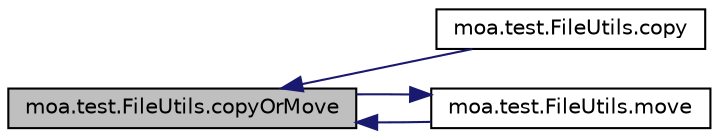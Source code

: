 digraph G
{
  edge [fontname="Helvetica",fontsize="10",labelfontname="Helvetica",labelfontsize="10"];
  node [fontname="Helvetica",fontsize="10",shape=record];
  rankdir=LR;
  Node1 [label="moa.test.FileUtils.copyOrMove",height=0.2,width=0.4,color="black", fillcolor="grey75", style="filled" fontcolor="black"];
  Node1 -> Node2 [dir=back,color="midnightblue",fontsize="10",style="solid",fontname="Helvetica"];
  Node2 [label="moa.test.FileUtils.copy",height=0.2,width=0.4,color="black", fillcolor="white", style="filled",URL="$classmoa_1_1test_1_1FileUtils.html#af4be12f1b599efc5a00d4b2d525877d0",tooltip="Copies the file/directory (recursively)."];
  Node1 -> Node3 [dir=back,color="midnightblue",fontsize="10",style="solid",fontname="Helvetica"];
  Node3 [label="moa.test.FileUtils.move",height=0.2,width=0.4,color="black", fillcolor="white", style="filled",URL="$classmoa_1_1test_1_1FileUtils.html#aa10a377182f4c6d1459d0c322adef518",tooltip="Moves the file/directory (recursively)."];
  Node3 -> Node1 [dir=back,color="midnightblue",fontsize="10",style="solid",fontname="Helvetica"];
}
